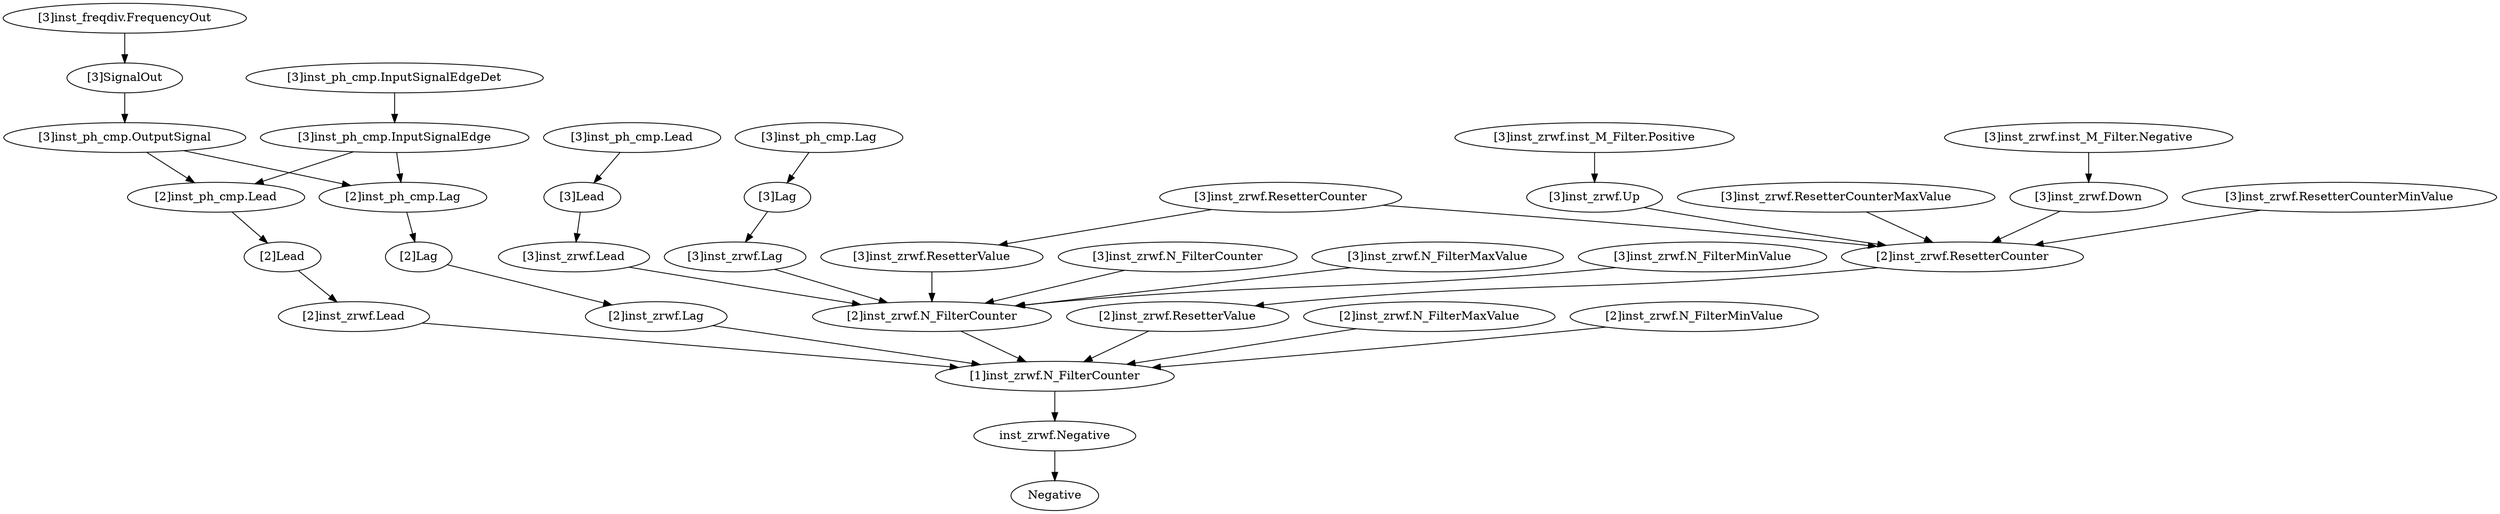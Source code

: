 strict digraph "" {
	"[3]inst_zrwf.Down"	 [complexity=7,
		importance=1.28362077132,
		rank=0.183374395903];
	"[2]inst_zrwf.ResetterCounter"	 [complexity=6,
		importance=1.26307446744,
		rank=0.21051241124];
	"[3]inst_zrwf.Down" -> "[2]inst_zrwf.ResetterCounter";
	"[2]inst_zrwf.Lag"	 [complexity=4,
		importance=0.1470730389,
		rank=0.0367682597251];
	"[1]inst_zrwf.N_FilterCounter"	 [complexity=3,
		importance=0.12263644568,
		rank=0.0408788152267];
	"[2]inst_zrwf.Lag" -> "[1]inst_zrwf.N_FilterCounter";
	Negative	 [complexity=0,
		importance=0.0208567507048,
		rank=0.0];
	"[3]inst_ph_cmp.Lag"	 [complexity=12,
		importance=1.13729292891,
		rank=0.0947744107423];
	"[3]Lag"	 [complexity=12,
		importance=1.11446798573,
		rank=0.092872332144];
	"[3]inst_ph_cmp.Lag" -> "[3]Lag";
	"[3]inst_zrwf.ResetterCounterMaxValue"	 [complexity=18,
		importance=3.80171039503,
		rank=0.211206133057];
	"[3]inst_zrwf.ResetterCounterMaxValue" -> "[2]inst_zrwf.ResetterCounter";
	"[2]Lag"	 [complexity=4,
		importance=0.170972347499,
		rank=0.0427430868747];
	"[2]Lag" -> "[2]inst_zrwf.Lag";
	"[3]inst_zrwf.N_FilterCounter"	 [complexity=19,
		importance=8.61409718975,
		rank=0.453373536302];
	"[2]inst_zrwf.N_FilterCounter"	 [complexity=11,
		importance=1.06613208391,
		rank=0.0969210985373];
	"[3]inst_zrwf.N_FilterCounter" -> "[2]inst_zrwf.N_FilterCounter";
	"[3]inst_zrwf.Up"	 [complexity=7,
		importance=2.54669523876,
		rank=0.363813605537];
	"[3]inst_zrwf.Up" -> "[2]inst_zrwf.ResetterCounter";
	"[3]inst_ph_cmp.Lead"	 [complexity=12,
		importance=1.13729292891,
		rank=0.0947744107423];
	"[3]Lead"	 [complexity=12,
		importance=1.11446798573,
		rank=0.092872332144];
	"[3]inst_ph_cmp.Lead" -> "[3]Lead";
	"[3]inst_zrwf.inst_M_Filter.Negative"	 [complexity=7,
		importance=1.29973892036,
		rank=0.185676988623];
	"[3]inst_zrwf.inst_M_Filter.Negative" -> "[3]inst_zrwf.Down";
	"[3]inst_freqdiv.FrequencyOut"	 [complexity=7,
		importance=0.256386974768,
		rank=0.0366267106811];
	"[3]SignalOut"	 [complexity=7,
		importance=0.233569735656,
		rank=0.0333671050937];
	"[3]inst_freqdiv.FrequencyOut" -> "[3]SignalOut";
	"[3]inst_zrwf.Lead"	 [complexity=12,
		importance=1.09056867713,
		rank=0.0908807230942];
	"[3]inst_zrwf.Lead" -> "[2]inst_zrwf.N_FilterCounter";
	"[2]inst_zrwf.ResetterValue"	 [complexity=5,
		importance=0.150297456427,
		rank=0.0300594912853];
	"[2]inst_zrwf.ResetterValue" -> "[1]inst_zrwf.N_FilterCounter";
	"[3]inst_zrwf.N_FilterMaxValue"	 [complexity=15,
		importance=3.21088324445,
		rank=0.214058882963];
	"[3]inst_zrwf.N_FilterMaxValue" -> "[2]inst_zrwf.N_FilterCounter";
	"[3]inst_ph_cmp.OutputSignal"	 [complexity=7,
		importance=0.215379028319,
		rank=0.030768432617];
	"[2]inst_ph_cmp.Lead"	 [complexity=4,
		importance=0.193797290678,
		rank=0.0484493226694];
	"[3]inst_ph_cmp.OutputSignal" -> "[2]inst_ph_cmp.Lead";
	"[2]inst_ph_cmp.Lag"	 [complexity=4,
		importance=0.193797290678,
		rank=0.0484493226694];
	"[3]inst_ph_cmp.OutputSignal" -> "[2]inst_ph_cmp.Lag";
	"[3]inst_ph_cmp.InputSignalEdge"	 [complexity=7,
		importance=0.213568383205,
		rank=0.0305097690293];
	"[3]inst_ph_cmp.InputSignalEdge" -> "[2]inst_ph_cmp.Lead";
	"[3]inst_ph_cmp.InputSignalEdge" -> "[2]inst_ph_cmp.Lag";
	"[2]Lead"	 [complexity=4,
		importance=0.170972347499,
		rank=0.0427430868747];
	"[2]inst_zrwf.Lead"	 [complexity=4,
		importance=0.1470730389,
		rank=0.0367682597251];
	"[2]Lead" -> "[2]inst_zrwf.Lead";
	"[2]inst_zrwf.N_FilterCounter" -> "[1]inst_zrwf.N_FilterCounter";
	"[3]inst_zrwf.N_FilterMinValue"	 [complexity=15,
		importance=3.21088324445,
		rank=0.214058882963];
	"[3]inst_zrwf.N_FilterMinValue" -> "[2]inst_zrwf.N_FilterCounter";
	"[3]inst_ph_cmp.InputSignalEdgeDet"	 [complexity=9,
		importance=0.242704720322,
		rank=0.0269671911469];
	"[3]inst_ph_cmp.InputSignalEdgeDet" -> "[3]inst_ph_cmp.InputSignalEdge";
	"[2]inst_zrwf.N_FilterMaxValue"	 [complexity=7,
		importance=0.38039632976,
		rank=0.0543423328228];
	"[2]inst_zrwf.N_FilterMaxValue" -> "[1]inst_zrwf.N_FilterCounter";
	"inst_zrwf.Negative"	 [complexity=0,
		importance=0.037595927211,
		rank=0.0];
	"[1]inst_zrwf.N_FilterCounter" -> "inst_zrwf.Negative";
	"[2]inst_zrwf.Lead" -> "[1]inst_zrwf.N_FilterCounter";
	"[3]inst_zrwf.Lag"	 [complexity=12,
		importance=1.09056867713,
		rank=0.0908807230942];
	"[3]inst_zrwf.Lag" -> "[2]inst_zrwf.N_FilterCounter";
	"[3]inst_zrwf.inst_M_Filter.Positive"	 [complexity=7,
		importance=2.5628133878,
		rank=0.366116198257];
	"[3]inst_zrwf.inst_M_Filter.Positive" -> "[3]inst_zrwf.Up";
	"inst_zrwf.Negative" -> Negative;
	"[3]inst_zrwf.ResetterValue"	 [complexity=13,
		importance=1.09379309466,
		rank=0.0841379303582];
	"[3]inst_zrwf.ResetterValue" -> "[2]inst_zrwf.N_FilterCounter";
	"[3]SignalOut" -> "[3]inst_ph_cmp.OutputSignal";
	"[3]inst_zrwf.ResetterCounterMinValue"	 [complexity=18,
		importance=3.80171039503,
		rank=0.211206133057];
	"[3]inst_zrwf.ResetterCounterMinValue" -> "[2]inst_zrwf.ResetterCounter";
	"[3]inst_zrwf.ResetterCounter"	 [complexity=22,
		importance=10.1652905555,
		rank=0.462058661615];
	"[3]inst_zrwf.ResetterCounter" -> "[3]inst_zrwf.ResetterValue";
	"[3]inst_zrwf.ResetterCounter" -> "[2]inst_zrwf.ResetterCounter";
	"[3]Lag" -> "[3]inst_zrwf.Lag";
	"[3]Lead" -> "[3]inst_zrwf.Lead";
	"[2]inst_ph_cmp.Lead" -> "[2]Lead";
	"[2]inst_zrwf.N_FilterMinValue"	 [complexity=7,
		importance=0.38039632976,
		rank=0.0543423328228];
	"[2]inst_zrwf.N_FilterMinValue" -> "[1]inst_zrwf.N_FilterCounter";
	"[2]inst_ph_cmp.Lag" -> "[2]Lag";
	"[2]inst_zrwf.ResetterCounter" -> "[2]inst_zrwf.ResetterValue";
}
